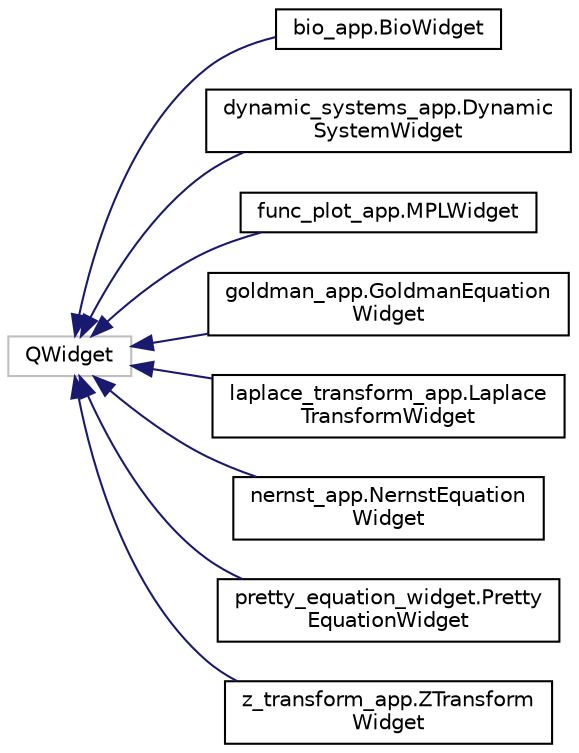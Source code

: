 digraph "Graphical Class Hierarchy"
{
  edge [fontname="Helvetica",fontsize="10",labelfontname="Helvetica",labelfontsize="10"];
  node [fontname="Helvetica",fontsize="10",shape=record];
  rankdir="LR";
  Node1 [label="QWidget",height=0.2,width=0.4,color="grey75", fillcolor="white", style="filled"];
  Node1 -> Node0 [dir="back",color="midnightblue",fontsize="10",style="solid",fontname="Helvetica"];
  Node0 [label="bio_app.BioWidget",height=0.2,width=0.4,color="black", fillcolor="white", style="filled",URL="$classbio__app_1_1BioWidget.html"];
  Node1 -> Node3 [dir="back",color="midnightblue",fontsize="10",style="solid",fontname="Helvetica"];
  Node3 [label="dynamic_systems_app.Dynamic\lSystemWidget",height=0.2,width=0.4,color="black", fillcolor="white", style="filled",URL="$classdynamic__systems__app_1_1DynamicSystemWidget.html"];
  Node1 -> Node4 [dir="back",color="midnightblue",fontsize="10",style="solid",fontname="Helvetica"];
  Node4 [label="func_plot_app.MPLWidget",height=0.2,width=0.4,color="black", fillcolor="white", style="filled",URL="$classfunc__plot__app_1_1MPLWidget.html"];
  Node1 -> Node5 [dir="back",color="midnightblue",fontsize="10",style="solid",fontname="Helvetica"];
  Node5 [label="goldman_app.GoldmanEquation\lWidget",height=0.2,width=0.4,color="black", fillcolor="white", style="filled",URL="$classgoldman__app_1_1GoldmanEquationWidget.html"];
  Node1 -> Node6 [dir="back",color="midnightblue",fontsize="10",style="solid",fontname="Helvetica"];
  Node6 [label="laplace_transform_app.Laplace\lTransformWidget",height=0.2,width=0.4,color="black", fillcolor="white", style="filled",URL="$classlaplace__transform__app_1_1LaplaceTransformWidget.html"];
  Node1 -> Node7 [dir="back",color="midnightblue",fontsize="10",style="solid",fontname="Helvetica"];
  Node7 [label="nernst_app.NernstEquation\lWidget",height=0.2,width=0.4,color="black", fillcolor="white", style="filled",URL="$classnernst__app_1_1NernstEquationWidget.html"];
  Node1 -> Node8 [dir="back",color="midnightblue",fontsize="10",style="solid",fontname="Helvetica"];
  Node8 [label="pretty_equation_widget.Pretty\lEquationWidget",height=0.2,width=0.4,color="black", fillcolor="white", style="filled",URL="$classpretty__equation__widget_1_1PrettyEquationWidget.html"];
  Node1 -> Node9 [dir="back",color="midnightblue",fontsize="10",style="solid",fontname="Helvetica"];
  Node9 [label="z_transform_app.ZTransform\lWidget",height=0.2,width=0.4,color="black", fillcolor="white", style="filled",URL="$classz__transform__app_1_1ZTransformWidget.html"];
}
